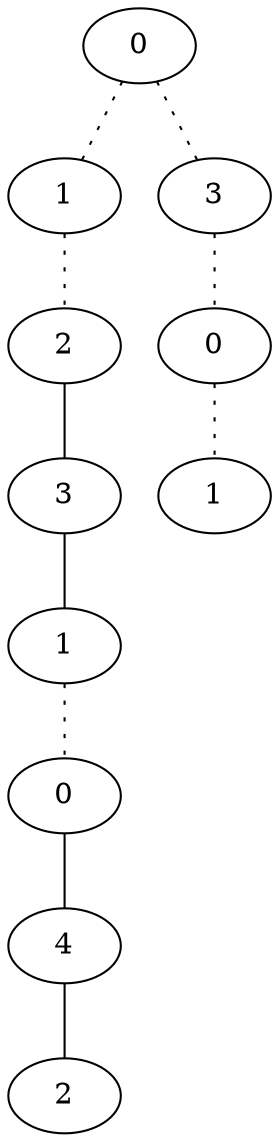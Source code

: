 graph {
a0[label=0];
a1[label=1];
a2[label=2];
a3[label=3];
a4[label=1];
a5[label=0];
a6[label=4];
a7[label=2];
a8[label=3];
a9[label=0];
a10[label=1];
a0 -- a1 [style=dotted];
a0 -- a8 [style=dotted];
a1 -- a2 [style=dotted];
a2 -- a3;
a3 -- a4;
a4 -- a5 [style=dotted];
a5 -- a6;
a6 -- a7;
a8 -- a9 [style=dotted];
a9 -- a10 [style=dotted];
}
